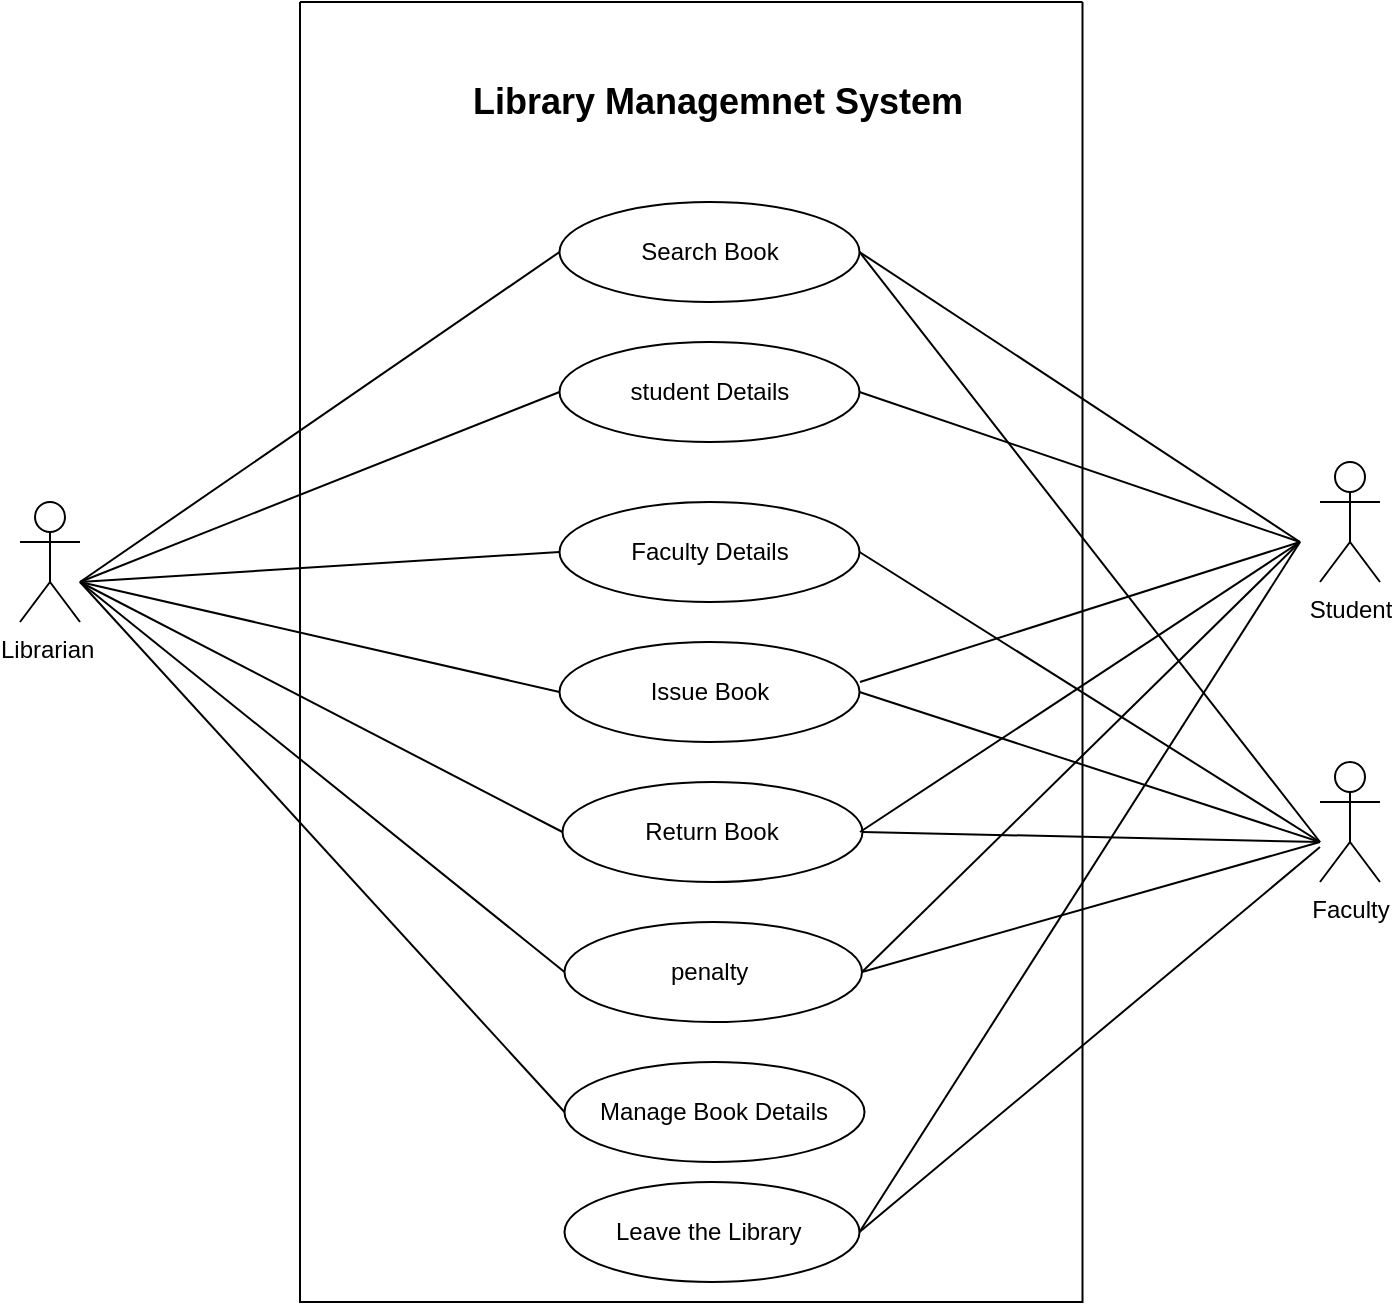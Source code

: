 <mxfile version="14.9.6" type="device"><diagram id="MRzdDmHM1wpc8CogcAMW" name="Page-1"><mxGraphModel dx="1108" dy="425" grid="1" gridSize="10" guides="1" tooltips="1" connect="1" arrows="1" fold="1" page="1" pageScale="1" pageWidth="850" pageHeight="1100" math="0" shadow="0"><root><mxCell id="0"/><mxCell id="1" parent="0"/><mxCell id="wC_uJmbV0kOKRyhsSXu1-1" value="Librarian&amp;nbsp;" style="shape=umlActor;verticalLabelPosition=bottom;verticalAlign=top;html=1;outlineConnect=0;" parent="1" vertex="1"><mxGeometry x="100" y="490" width="30" height="60" as="geometry"/></mxCell><mxCell id="wC_uJmbV0kOKRyhsSXu1-2" value="Faculty&lt;br&gt;" style="shape=umlActor;verticalLabelPosition=bottom;verticalAlign=top;html=1;outlineConnect=0;" parent="1" vertex="1"><mxGeometry x="750" y="620" width="30" height="60" as="geometry"/></mxCell><mxCell id="wC_uJmbV0kOKRyhsSXu1-9" value="" style="swimlane;startSize=0;" parent="1" vertex="1"><mxGeometry x="240" y="240" width="391.25" height="650" as="geometry"/></mxCell><mxCell id="wC_uJmbV0kOKRyhsSXu1-10" value="penalty&amp;nbsp;" style="ellipse;whiteSpace=wrap;html=1;" parent="wC_uJmbV0kOKRyhsSXu1-9" vertex="1"><mxGeometry x="132.25" y="460" width="148.75" height="50" as="geometry"/></mxCell><mxCell id="wC_uJmbV0kOKRyhsSXu1-30" value="Leave the Library&amp;nbsp;" style="ellipse;whiteSpace=wrap;html=1;" parent="wC_uJmbV0kOKRyhsSXu1-9" vertex="1"><mxGeometry x="132.25" y="590" width="147.5" height="50" as="geometry"/></mxCell><mxCell id="wC_uJmbV0kOKRyhsSXu1-8" value="Return Book" style="ellipse;whiteSpace=wrap;html=1;" parent="wC_uJmbV0kOKRyhsSXu1-9" vertex="1"><mxGeometry x="131.25" y="390" width="150" height="50" as="geometry"/></mxCell><mxCell id="wC_uJmbV0kOKRyhsSXu1-7" value="Issue Book" style="ellipse;whiteSpace=wrap;html=1;" parent="wC_uJmbV0kOKRyhsSXu1-9" vertex="1"><mxGeometry x="129.75" y="320" width="150" height="50" as="geometry"/></mxCell><mxCell id="wC_uJmbV0kOKRyhsSXu1-6" value="Faculty Details" style="ellipse;whiteSpace=wrap;html=1;" parent="wC_uJmbV0kOKRyhsSXu1-9" vertex="1"><mxGeometry x="129.75" y="250" width="150" height="50" as="geometry"/></mxCell><mxCell id="wC_uJmbV0kOKRyhsSXu1-5" value="student Details" style="ellipse;whiteSpace=wrap;html=1;" parent="wC_uJmbV0kOKRyhsSXu1-9" vertex="1"><mxGeometry x="129.75" y="170" width="150" height="50" as="geometry"/></mxCell><mxCell id="wC_uJmbV0kOKRyhsSXu1-4" value="&lt;font style=&quot;font-size: 18px&quot;&gt;&lt;b&gt;Library Managemnet System&lt;/b&gt;&lt;/font&gt;" style="text;html=1;strokeColor=none;fillColor=none;align=center;verticalAlign=middle;whiteSpace=wrap;rounded=0;" parent="wC_uJmbV0kOKRyhsSXu1-9" vertex="1"><mxGeometry x="80" y="30" width="257.75" height="40" as="geometry"/></mxCell><mxCell id="wC_uJmbV0kOKRyhsSXu1-31" value="Search Book" style="ellipse;whiteSpace=wrap;html=1;" parent="wC_uJmbV0kOKRyhsSXu1-9" vertex="1"><mxGeometry x="129.75" y="100" width="150" height="50" as="geometry"/></mxCell><mxCell id="wC_uJmbV0kOKRyhsSXu1-50" value="" style="endArrow=none;html=1;exitX=1;exitY=0.5;exitDx=0;exitDy=0;" parent="wC_uJmbV0kOKRyhsSXu1-9" source="wC_uJmbV0kOKRyhsSXu1-30" edge="1"><mxGeometry width="50" height="50" relative="1" as="geometry"><mxPoint x="300" y="540" as="sourcePoint"/><mxPoint x="500" y="270" as="targetPoint"/></mxGeometry></mxCell><mxCell id="wC_uJmbV0kOKRyhsSXu1-52" value="Manage Book Details" style="ellipse;whiteSpace=wrap;html=1;" parent="wC_uJmbV0kOKRyhsSXu1-9" vertex="1"><mxGeometry x="132.25" y="530" width="150" height="50" as="geometry"/></mxCell><mxCell id="wC_uJmbV0kOKRyhsSXu1-53" value="" style="endArrow=none;html=1;entryX=0;entryY=0.5;entryDx=0;entryDy=0;" parent="wC_uJmbV0kOKRyhsSXu1-9" target="wC_uJmbV0kOKRyhsSXu1-52" edge="1"><mxGeometry width="50" height="50" relative="1" as="geometry"><mxPoint x="-110" y="290" as="sourcePoint"/><mxPoint x="100" y="530" as="targetPoint"/></mxGeometry></mxCell><mxCell id="wC_uJmbV0kOKRyhsSXu1-29" value="Student&lt;br&gt;" style="shape=umlActor;verticalLabelPosition=bottom;verticalAlign=top;html=1;outlineConnect=0;" parent="1" vertex="1"><mxGeometry x="750" y="470" width="30" height="60" as="geometry"/></mxCell><mxCell id="wC_uJmbV0kOKRyhsSXu1-32" value="" style="endArrow=none;html=1;entryX=0;entryY=0.5;entryDx=0;entryDy=0;" parent="1" target="wC_uJmbV0kOKRyhsSXu1-31" edge="1"><mxGeometry width="50" height="50" relative="1" as="geometry"><mxPoint x="130" y="530" as="sourcePoint"/><mxPoint x="180" y="475" as="targetPoint"/></mxGeometry></mxCell><mxCell id="wC_uJmbV0kOKRyhsSXu1-33" value="" style="endArrow=none;html=1;entryX=0;entryY=0.5;entryDx=0;entryDy=0;" parent="1" target="wC_uJmbV0kOKRyhsSXu1-5" edge="1"><mxGeometry width="50" height="50" relative="1" as="geometry"><mxPoint x="130" y="530" as="sourcePoint"/><mxPoint x="180" y="475" as="targetPoint"/></mxGeometry></mxCell><mxCell id="wC_uJmbV0kOKRyhsSXu1-34" value="" style="endArrow=none;html=1;entryX=0;entryY=0.5;entryDx=0;entryDy=0;" parent="1" target="wC_uJmbV0kOKRyhsSXu1-6" edge="1"><mxGeometry width="50" height="50" relative="1" as="geometry"><mxPoint x="130" y="530" as="sourcePoint"/><mxPoint x="420" y="490" as="targetPoint"/></mxGeometry></mxCell><mxCell id="wC_uJmbV0kOKRyhsSXu1-35" value="" style="endArrow=none;html=1;entryX=0;entryY=0.5;entryDx=0;entryDy=0;" parent="1" target="wC_uJmbV0kOKRyhsSXu1-7" edge="1"><mxGeometry width="50" height="50" relative="1" as="geometry"><mxPoint x="130" y="530" as="sourcePoint"/><mxPoint x="420" y="600" as="targetPoint"/></mxGeometry></mxCell><mxCell id="wC_uJmbV0kOKRyhsSXu1-36" value="" style="endArrow=none;html=1;entryX=0;entryY=0.5;entryDx=0;entryDy=0;" parent="1" target="wC_uJmbV0kOKRyhsSXu1-8" edge="1"><mxGeometry width="50" height="50" relative="1" as="geometry"><mxPoint x="130" y="530" as="sourcePoint"/><mxPoint x="420" y="600" as="targetPoint"/></mxGeometry></mxCell><mxCell id="wC_uJmbV0kOKRyhsSXu1-37" value="" style="endArrow=none;html=1;entryX=0;entryY=0.5;entryDx=0;entryDy=0;" parent="1" target="wC_uJmbV0kOKRyhsSXu1-10" edge="1"><mxGeometry width="50" height="50" relative="1" as="geometry"><mxPoint x="130" y="530" as="sourcePoint"/><mxPoint x="420" y="600" as="targetPoint"/></mxGeometry></mxCell><mxCell id="wC_uJmbV0kOKRyhsSXu1-38" value="" style="endArrow=none;html=1;exitX=1;exitY=0.5;exitDx=0;exitDy=0;" parent="1" source="wC_uJmbV0kOKRyhsSXu1-30" target="wC_uJmbV0kOKRyhsSXu1-2" edge="1"><mxGeometry width="50" height="50" relative="1" as="geometry"><mxPoint x="519.75" y="800" as="sourcePoint"/><mxPoint x="569.75" y="750" as="targetPoint"/></mxGeometry></mxCell><mxCell id="wC_uJmbV0kOKRyhsSXu1-40" value="" style="endArrow=none;html=1;exitX=1;exitY=0.5;exitDx=0;exitDy=0;" parent="1" source="wC_uJmbV0kOKRyhsSXu1-10" edge="1"><mxGeometry width="50" height="50" relative="1" as="geometry"><mxPoint x="519.75" y="726.13" as="sourcePoint"/><mxPoint x="750" y="660" as="targetPoint"/></mxGeometry></mxCell><mxCell id="wC_uJmbV0kOKRyhsSXu1-41" value="" style="endArrow=none;html=1;exitX=1;exitY=0.5;exitDx=0;exitDy=0;" parent="1" source="wC_uJmbV0kOKRyhsSXu1-8" edge="1"><mxGeometry width="50" height="50" relative="1" as="geometry"><mxPoint x="560" y="696.13" as="sourcePoint"/><mxPoint x="750" y="660" as="targetPoint"/></mxGeometry></mxCell><mxCell id="wC_uJmbV0kOKRyhsSXu1-42" value="" style="endArrow=none;html=1;exitX=1;exitY=0.5;exitDx=0;exitDy=0;" parent="1" source="wC_uJmbV0kOKRyhsSXu1-7" edge="1"><mxGeometry width="50" height="50" relative="1" as="geometry"><mxPoint x="370" y="570" as="sourcePoint"/><mxPoint x="750" y="660" as="targetPoint"/></mxGeometry></mxCell><mxCell id="wC_uJmbV0kOKRyhsSXu1-43" value="" style="endArrow=none;html=1;exitX=1;exitY=0.5;exitDx=0;exitDy=0;" parent="1" source="wC_uJmbV0kOKRyhsSXu1-6" edge="1"><mxGeometry width="50" height="50" relative="1" as="geometry"><mxPoint x="370" y="570" as="sourcePoint"/><mxPoint x="750" y="660" as="targetPoint"/></mxGeometry></mxCell><mxCell id="wC_uJmbV0kOKRyhsSXu1-44" value="" style="endArrow=none;html=1;entryX=1;entryY=0.5;entryDx=0;entryDy=0;" parent="1" target="wC_uJmbV0kOKRyhsSXu1-31" edge="1"><mxGeometry width="50" height="50" relative="1" as="geometry"><mxPoint x="750" y="660" as="sourcePoint"/><mxPoint x="420" y="480" as="targetPoint"/></mxGeometry></mxCell><mxCell id="wC_uJmbV0kOKRyhsSXu1-45" value="" style="endArrow=none;html=1;entryX=1;entryY=0.5;entryDx=0;entryDy=0;" parent="1" target="wC_uJmbV0kOKRyhsSXu1-31" edge="1"><mxGeometry width="50" height="50" relative="1" as="geometry"><mxPoint x="740" y="510" as="sourcePoint"/><mxPoint x="420" y="480" as="targetPoint"/></mxGeometry></mxCell><mxCell id="wC_uJmbV0kOKRyhsSXu1-46" value="" style="endArrow=none;html=1;exitX=1;exitY=0.5;exitDx=0;exitDy=0;" parent="1" source="wC_uJmbV0kOKRyhsSXu1-5" edge="1"><mxGeometry width="50" height="50" relative="1" as="geometry"><mxPoint x="370" y="670" as="sourcePoint"/><mxPoint x="740" y="510" as="targetPoint"/></mxGeometry></mxCell><mxCell id="wC_uJmbV0kOKRyhsSXu1-47" value="" style="endArrow=none;html=1;" parent="1" edge="1"><mxGeometry width="50" height="50" relative="1" as="geometry"><mxPoint x="520" y="580" as="sourcePoint"/><mxPoint x="740" y="510" as="targetPoint"/></mxGeometry></mxCell><mxCell id="wC_uJmbV0kOKRyhsSXu1-48" value="" style="endArrow=none;html=1;" parent="1" edge="1"><mxGeometry width="50" height="50" relative="1" as="geometry"><mxPoint x="520" y="655" as="sourcePoint"/><mxPoint x="740" y="510" as="targetPoint"/></mxGeometry></mxCell><mxCell id="wC_uJmbV0kOKRyhsSXu1-49" value="" style="endArrow=none;html=1;exitX=1;exitY=0.5;exitDx=0;exitDy=0;" parent="1" source="wC_uJmbV0kOKRyhsSXu1-10" edge="1"><mxGeometry width="50" height="50" relative="1" as="geometry"><mxPoint x="530" y="720" as="sourcePoint"/><mxPoint x="740" y="510" as="targetPoint"/></mxGeometry></mxCell></root></mxGraphModel></diagram></mxfile>